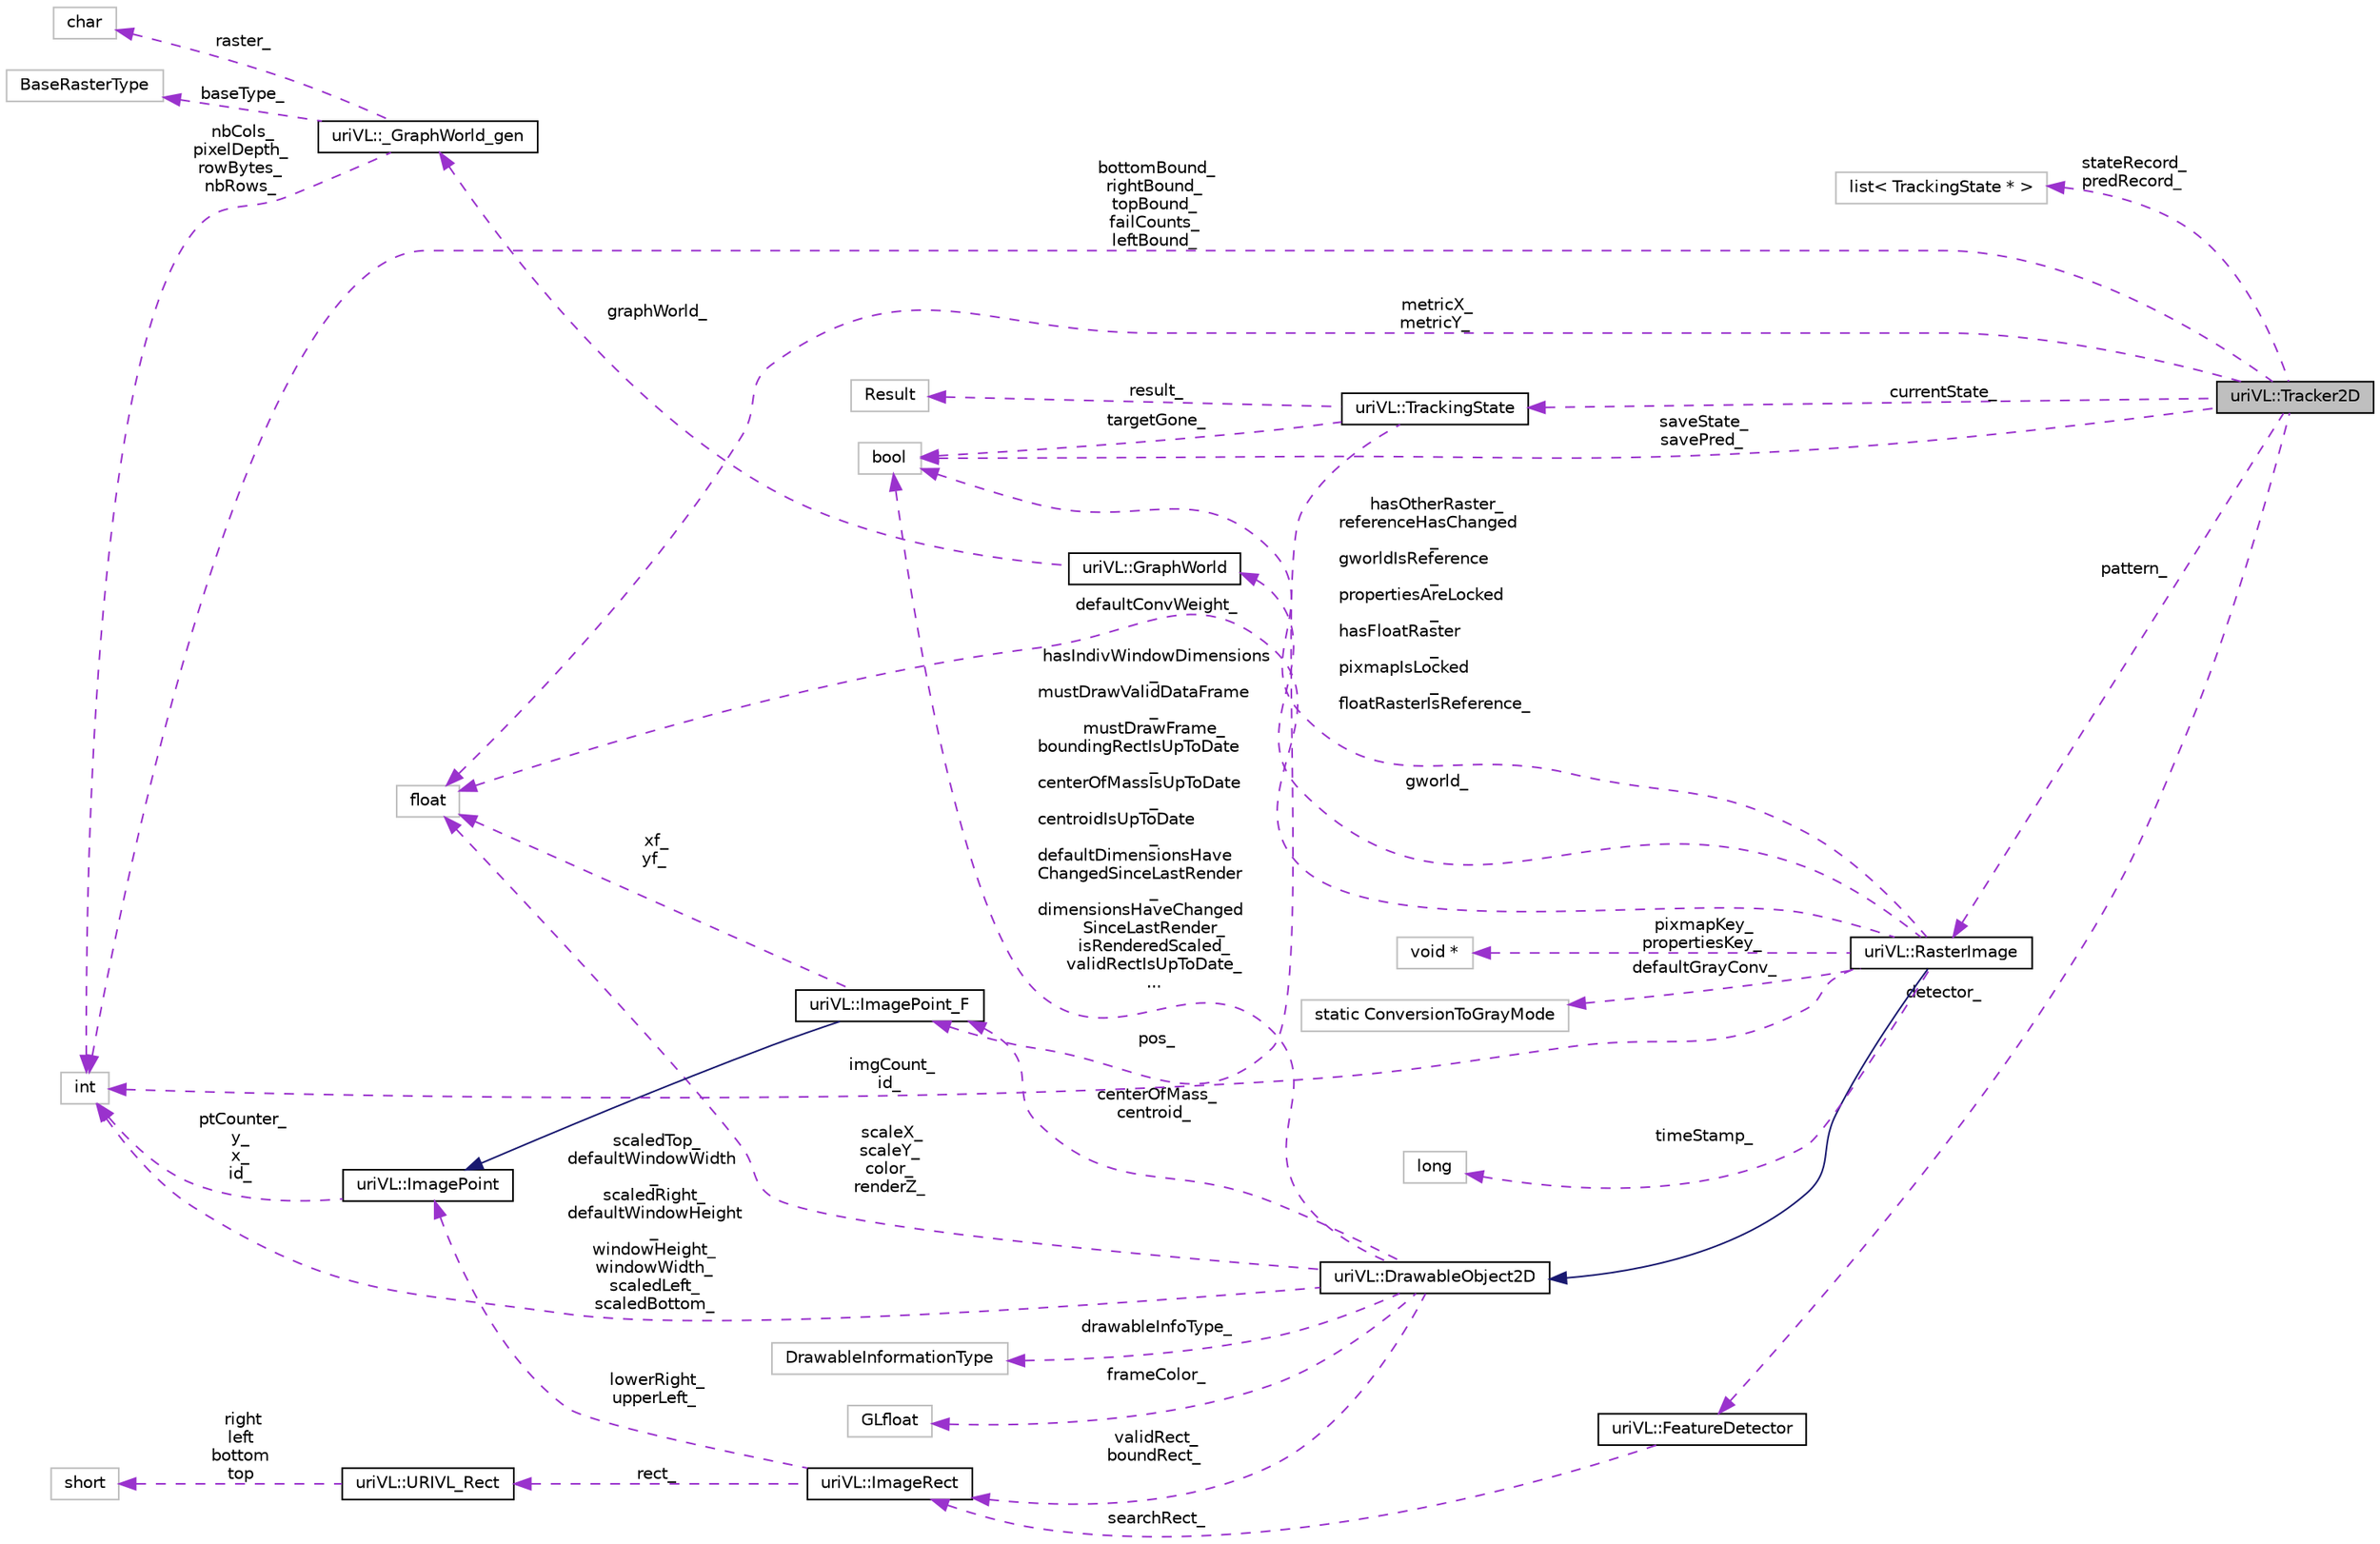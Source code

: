 digraph "uriVL::Tracker2D"
{
  edge [fontname="Helvetica",fontsize="10",labelfontname="Helvetica",labelfontsize="10"];
  node [fontname="Helvetica",fontsize="10",shape=record];
  rankdir="LR";
  Node1 [label="uriVL::Tracker2D",height=0.2,width=0.4,color="black", fillcolor="grey75", style="filled", fontcolor="black"];
  Node2 -> Node1 [dir="back",color="darkorchid3",fontsize="10",style="dashed",label=" stateRecord_\npredRecord_" ,fontname="Helvetica"];
  Node2 [label="list\< TrackingState * \>",height=0.2,width=0.4,color="grey75", fillcolor="white", style="filled"];
  Node3 -> Node1 [dir="back",color="darkorchid3",fontsize="10",style="dashed",label=" metricX_\nmetricY_" ,fontname="Helvetica"];
  Node3 [label="float",height=0.2,width=0.4,color="grey75", fillcolor="white", style="filled"];
  Node4 -> Node1 [dir="back",color="darkorchid3",fontsize="10",style="dashed",label=" currentState_" ,fontname="Helvetica"];
  Node4 [label="uriVL::TrackingState",height=0.2,width=0.4,color="black", fillcolor="white", style="filled",URL="$classuriVL_1_1TrackingState.html"];
  Node5 -> Node4 [dir="back",color="darkorchid3",fontsize="10",style="dashed",label=" pos_" ,fontname="Helvetica"];
  Node5 [label="uriVL::ImagePoint_F",height=0.2,width=0.4,color="black", fillcolor="white", style="filled",URL="$classuriVL_1_1ImagePoint__F.html",tooltip="Implements the ImagePoint_F class. "];
  Node6 -> Node5 [dir="back",color="midnightblue",fontsize="10",style="solid",fontname="Helvetica"];
  Node6 [label="uriVL::ImagePoint",height=0.2,width=0.4,color="black", fillcolor="white", style="filled",URL="$classuriVL_1_1ImagePoint.html",tooltip="Implements the ImagePoint class. "];
  Node7 -> Node6 [dir="back",color="darkorchid3",fontsize="10",style="dashed",label=" ptCounter_\ny_\nx_\nid_" ,fontname="Helvetica"];
  Node7 [label="int",height=0.2,width=0.4,color="grey75", fillcolor="white", style="filled"];
  Node3 -> Node5 [dir="back",color="darkorchid3",fontsize="10",style="dashed",label=" xf_\nyf_" ,fontname="Helvetica"];
  Node8 -> Node4 [dir="back",color="darkorchid3",fontsize="10",style="dashed",label=" targetGone_" ,fontname="Helvetica"];
  Node8 [label="bool",height=0.2,width=0.4,color="grey75", fillcolor="white", style="filled"];
  Node9 -> Node4 [dir="back",color="darkorchid3",fontsize="10",style="dashed",label=" result_" ,fontname="Helvetica"];
  Node9 [label="Result",height=0.2,width=0.4,color="grey75", fillcolor="white", style="filled"];
  Node7 -> Node1 [dir="back",color="darkorchid3",fontsize="10",style="dashed",label=" bottomBound_\nrightBound_\ntopBound_\nfailCounts_\nleftBound_" ,fontname="Helvetica"];
  Node8 -> Node1 [dir="back",color="darkorchid3",fontsize="10",style="dashed",label=" saveState_\nsavePred_" ,fontname="Helvetica"];
  Node10 -> Node1 [dir="back",color="darkorchid3",fontsize="10",style="dashed",label=" detector_" ,fontname="Helvetica"];
  Node10 [label="uriVL::FeatureDetector",height=0.2,width=0.4,color="black", fillcolor="white", style="filled",URL="$classuriVL_1_1FeatureDetector.html",tooltip="FeatureDetector class. "];
  Node11 -> Node10 [dir="back",color="darkorchid3",fontsize="10",style="dashed",label=" searchRect_" ,fontname="Helvetica"];
  Node11 [label="uriVL::ImageRect",height=0.2,width=0.4,color="black", fillcolor="white", style="filled",URL="$classuriVL_1_1ImageRect.html",tooltip="Implements the ImageRect class. "];
  Node12 -> Node11 [dir="back",color="darkorchid3",fontsize="10",style="dashed",label=" rect_" ,fontname="Helvetica"];
  Node12 [label="uriVL::URIVL_Rect",height=0.2,width=0.4,color="black", fillcolor="white", style="filled",URL="$structuriVL_1_1URIVL__Rect.html",tooltip="For platforms not supported by Quicktime, we need to define Rect. "];
  Node13 -> Node12 [dir="back",color="darkorchid3",fontsize="10",style="dashed",label=" right\nleft\nbottom\ntop" ,fontname="Helvetica"];
  Node13 [label="short",height=0.2,width=0.4,color="grey75", fillcolor="white", style="filled"];
  Node6 -> Node11 [dir="back",color="darkorchid3",fontsize="10",style="dashed",label=" lowerRight_\nupperLeft_" ,fontname="Helvetica"];
  Node14 -> Node1 [dir="back",color="darkorchid3",fontsize="10",style="dashed",label=" pattern_" ,fontname="Helvetica"];
  Node14 [label="uriVL::RasterImage",height=0.2,width=0.4,color="black", fillcolor="white", style="filled",URL="$classuriVL_1_1RasterImage.html",tooltip="Virtual base image class. "];
  Node15 -> Node14 [dir="back",color="midnightblue",fontsize="10",style="solid",fontname="Helvetica"];
  Node15 [label="uriVL::DrawableObject2D",height=0.2,width=0.4,color="black", fillcolor="white", style="filled",URL="$classuriVL_1_1DrawableObject2D.html",tooltip="Virtual base DrawableObject2D class. "];
  Node16 -> Node15 [dir="back",color="darkorchid3",fontsize="10",style="dashed",label=" frameColor_" ,fontname="Helvetica"];
  Node16 [label="GLfloat",height=0.2,width=0.4,color="grey75", fillcolor="white", style="filled"];
  Node11 -> Node15 [dir="back",color="darkorchid3",fontsize="10",style="dashed",label=" validRect_\nboundRect_" ,fontname="Helvetica"];
  Node5 -> Node15 [dir="back",color="darkorchid3",fontsize="10",style="dashed",label=" centerOfMass_\ncentroid_" ,fontname="Helvetica"];
  Node3 -> Node15 [dir="back",color="darkorchid3",fontsize="10",style="dashed",label=" scaleX_\nscaleY_\ncolor_\nrenderZ_" ,fontname="Helvetica"];
  Node7 -> Node15 [dir="back",color="darkorchid3",fontsize="10",style="dashed",label=" scaledTop_\ndefaultWindowWidth\l_\nscaledRight_\ndefaultWindowHeight\l_\nwindowHeight_\nwindowWidth_\nscaledLeft_\nscaledBottom_" ,fontname="Helvetica"];
  Node8 -> Node15 [dir="back",color="darkorchid3",fontsize="10",style="dashed",label=" hasIndivWindowDimensions\l_\nmustDrawValidDataFrame\l_\nmustDrawFrame_\nboundingRectIsUpToDate\l_\ncenterOfMassIsUpToDate\l_\ncentroidIsUpToDate\l_\ndefaultDimensionsHave\lChangedSinceLastRender\l_\ndimensionsHaveChanged\lSinceLastRender_\nisRenderedScaled_\nvalidRectIsUpToDate_\n..." ,fontname="Helvetica"];
  Node17 -> Node15 [dir="back",color="darkorchid3",fontsize="10",style="dashed",label=" drawableInfoType_" ,fontname="Helvetica"];
  Node17 [label="DrawableInformationType",height=0.2,width=0.4,color="grey75", fillcolor="white", style="filled"];
  Node18 -> Node14 [dir="back",color="darkorchid3",fontsize="10",style="dashed",label=" gworld_" ,fontname="Helvetica"];
  Node18 [label="uriVL::GraphWorld",height=0.2,width=0.4,color="black", fillcolor="white", style="filled",URL="$classuriVL_1_1GraphWorld.html",tooltip="Implements the GraphWorld class. "];
  Node19 -> Node18 [dir="back",color="darkorchid3",fontsize="10",style="dashed",label=" graphWorld_" ,fontname="Helvetica"];
  Node19 [label="uriVL::_GraphWorld_gen",height=0.2,width=0.4,color="black", fillcolor="white", style="filled",URL="$classuriVL_1_1__GraphWorld__gen.html",tooltip="Implements the _GraphWorld_gen class. "];
  Node20 -> Node19 [dir="back",color="darkorchid3",fontsize="10",style="dashed",label=" raster_" ,fontname="Helvetica"];
  Node20 [label="char",height=0.2,width=0.4,color="grey75", fillcolor="white", style="filled"];
  Node21 -> Node19 [dir="back",color="darkorchid3",fontsize="10",style="dashed",label=" baseType_" ,fontname="Helvetica"];
  Node21 [label="BaseRasterType",height=0.2,width=0.4,color="grey75", fillcolor="white", style="filled"];
  Node7 -> Node19 [dir="back",color="darkorchid3",fontsize="10",style="dashed",label=" nbCols_\npixelDepth_\nrowBytes_\nnbRows_" ,fontname="Helvetica"];
  Node3 -> Node14 [dir="back",color="darkorchid3",fontsize="10",style="dashed",label=" defaultConvWeight_" ,fontname="Helvetica"];
  Node7 -> Node14 [dir="back",color="darkorchid3",fontsize="10",style="dashed",label=" imgCount_\nid_" ,fontname="Helvetica"];
  Node8 -> Node14 [dir="back",color="darkorchid3",fontsize="10",style="dashed",label=" hasOtherRaster_\nreferenceHasChanged\l_\ngworldIsReference\l_\npropertiesAreLocked\l_\nhasFloatRaster\l_\npixmapIsLocked\l_\nfloatRasterIsReference_" ,fontname="Helvetica"];
  Node22 -> Node14 [dir="back",color="darkorchid3",fontsize="10",style="dashed",label=" defaultGrayConv_" ,fontname="Helvetica"];
  Node22 [label="static ConversionToGrayMode",height=0.2,width=0.4,color="grey75", fillcolor="white", style="filled"];
  Node23 -> Node14 [dir="back",color="darkorchid3",fontsize="10",style="dashed",label=" timeStamp_" ,fontname="Helvetica"];
  Node23 [label="long",height=0.2,width=0.4,color="grey75", fillcolor="white", style="filled"];
  Node24 -> Node14 [dir="back",color="darkorchid3",fontsize="10",style="dashed",label=" pixmapKey_\npropertiesKey_" ,fontname="Helvetica"];
  Node24 [label="void *",height=0.2,width=0.4,color="grey75", fillcolor="white", style="filled"];
}
